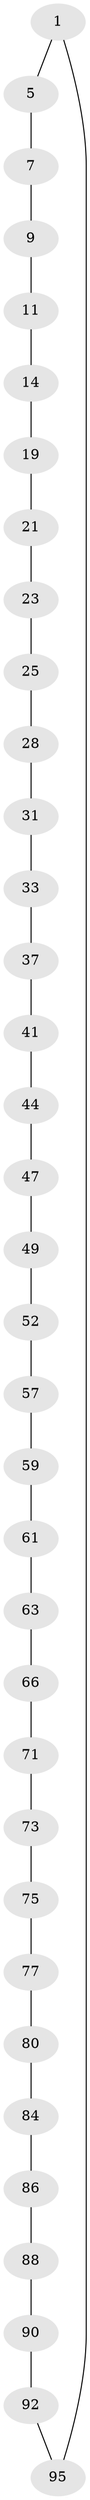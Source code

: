 // original degree distribution, {2: 1.0}
// Generated by graph-tools (version 1.1) at 2025/20/03/04/25 18:20:18]
// undirected, 35 vertices, 35 edges
graph export_dot {
graph [start="1"]
  node [color=gray90,style=filled];
  1 [super="+2"];
  5 [super="+6"];
  7 [super="+8"];
  9 [super="+10"];
  11 [super="+12"];
  14 [super="+15"];
  19 [super="+20"];
  21 [super="+22"];
  23 [super="+24"];
  25 [super="+26"];
  28 [super="+29"];
  31 [super="+32"];
  33 [super="+34"];
  37 [super="+38"];
  41 [super="+42"];
  44 [super="+45"];
  47 [super="+48"];
  49 [super="+50"];
  52 [super="+53"];
  57 [super="+58"];
  59 [super="+60"];
  61 [super="+62"];
  63 [super="+64"];
  66 [super="+67"];
  71 [super="+72"];
  73 [super="+74"];
  75 [super="+76"];
  77 [super="+78"];
  80 [super="+81"];
  84 [super="+85"];
  86 [super="+87"];
  88 [super="+89"];
  90 [super="+91"];
  92 [super="+93"];
  95 [super="+96"];
  1 -- 95;
  1 -- 5;
  5 -- 7;
  7 -- 9;
  9 -- 11;
  11 -- 14;
  14 -- 19;
  19 -- 21;
  21 -- 23;
  23 -- 25;
  25 -- 28;
  28 -- 31;
  31 -- 33;
  33 -- 37;
  37 -- 41;
  41 -- 44;
  44 -- 47;
  47 -- 49;
  49 -- 52;
  52 -- 57;
  57 -- 59;
  59 -- 61;
  61 -- 63;
  63 -- 66;
  66 -- 71;
  71 -- 73;
  73 -- 75;
  75 -- 77;
  77 -- 80;
  80 -- 84;
  84 -- 86;
  86 -- 88;
  88 -- 90;
  90 -- 92;
  92 -- 95;
}
